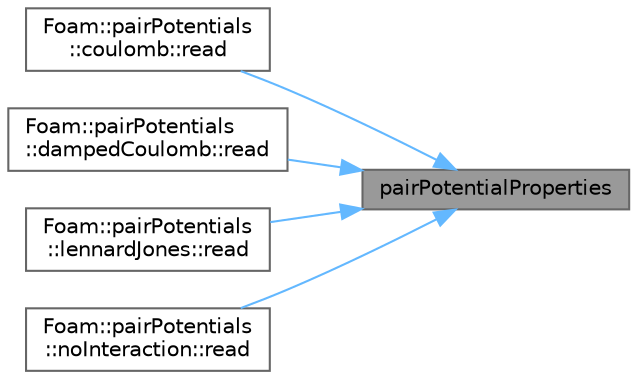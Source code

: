 digraph "pairPotentialProperties"
{
 // LATEX_PDF_SIZE
  bgcolor="transparent";
  edge [fontname=Helvetica,fontsize=10,labelfontname=Helvetica,labelfontsize=10];
  node [fontname=Helvetica,fontsize=10,shape=box,height=0.2,width=0.4];
  rankdir="RL";
  Node1 [id="Node000001",label="pairPotentialProperties",height=0.2,width=0.4,color="gray40", fillcolor="grey60", style="filled", fontcolor="black",tooltip=" "];
  Node1 -> Node2 [id="edge1_Node000001_Node000002",dir="back",color="steelblue1",style="solid",tooltip=" "];
  Node2 [id="Node000002",label="Foam::pairPotentials\l::coulomb::read",height=0.2,width=0.4,color="grey40", fillcolor="white", style="filled",URL="$classFoam_1_1pairPotentials_1_1coulomb.html#a646f6b9e314f4e96310c6291a2be3579",tooltip=" "];
  Node1 -> Node3 [id="edge2_Node000001_Node000003",dir="back",color="steelblue1",style="solid",tooltip=" "];
  Node3 [id="Node000003",label="Foam::pairPotentials\l::dampedCoulomb::read",height=0.2,width=0.4,color="grey40", fillcolor="white", style="filled",URL="$classFoam_1_1pairPotentials_1_1dampedCoulomb.html#a646f6b9e314f4e96310c6291a2be3579",tooltip=" "];
  Node1 -> Node4 [id="edge3_Node000001_Node000004",dir="back",color="steelblue1",style="solid",tooltip=" "];
  Node4 [id="Node000004",label="Foam::pairPotentials\l::lennardJones::read",height=0.2,width=0.4,color="grey40", fillcolor="white", style="filled",URL="$classFoam_1_1pairPotentials_1_1lennardJones.html#a646f6b9e314f4e96310c6291a2be3579",tooltip=" "];
  Node1 -> Node5 [id="edge4_Node000001_Node000005",dir="back",color="steelblue1",style="solid",tooltip=" "];
  Node5 [id="Node000005",label="Foam::pairPotentials\l::noInteraction::read",height=0.2,width=0.4,color="grey40", fillcolor="white", style="filled",URL="$classFoam_1_1pairPotentials_1_1noInteraction.html#a646f6b9e314f4e96310c6291a2be3579",tooltip=" "];
}
